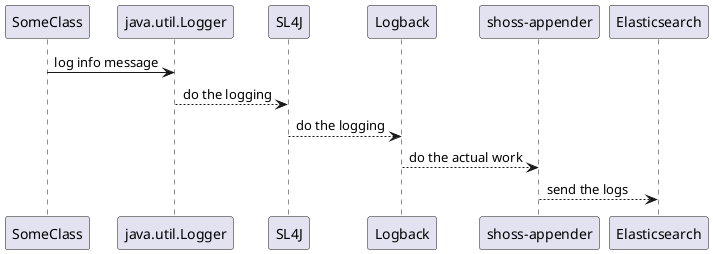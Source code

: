 @startuml

SomeClass -> "java.util.Logger": log info message
"java.util.Logger" --> "SL4J": do the logging
"SL4J" --> "Logback": do the logging
"Logback" --> "shoss-appender" : do the actual work
"shoss-appender" --> "Elasticsearch" : send the logs

@enduml